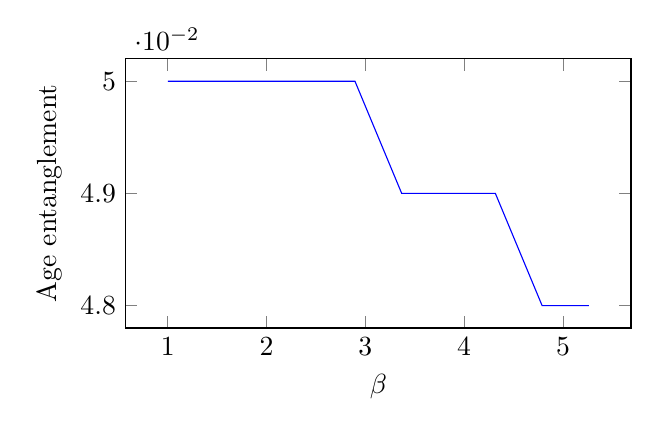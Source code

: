\begin{tikzpicture}
\begin{axis}[xlabel={$\beta$}, ylabel={Age entanglement},width=8cm,height=5cm]
    \addplot+[no marks]
        table[row sep={\\}]
        {
            x  y  \\
            1.0  0.05  \\
            1.474  0.05  \\
            1.947  0.05  \\
            2.421  0.05  \\
            2.895  0.05  \\
            3.368  0.049  \\
            3.842  0.049  \\
            4.316  0.049  \\
            4.789  0.048  \\
            5.263  0.048  \\
        }
        ;
\end{axis}
\end{tikzpicture}
